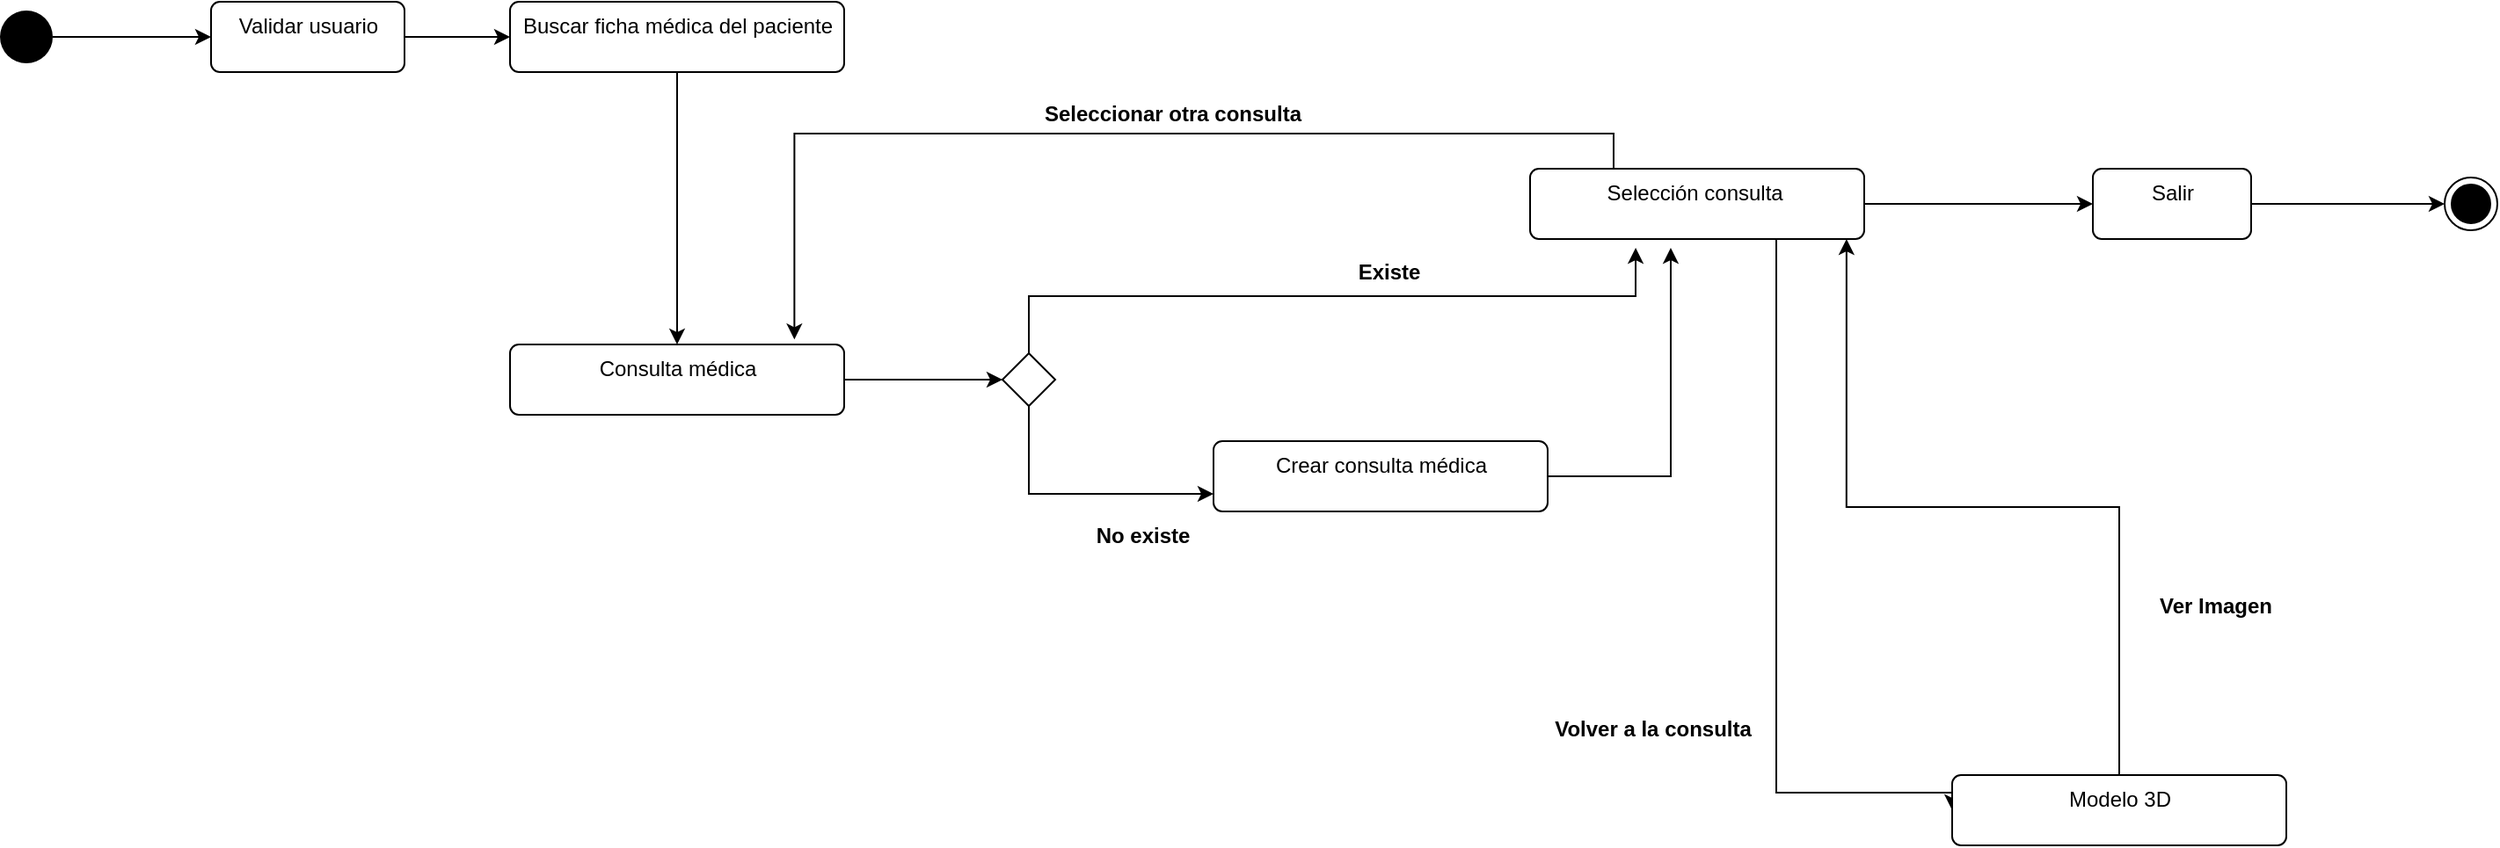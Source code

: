 <mxfile version="13.9.2" type="device"><diagram id="L6W6QyOxZ8R4iY-RzHuF" name="Page-1"><mxGraphModel dx="2031" dy="1053" grid="1" gridSize="10" guides="1" tooltips="1" connect="1" arrows="1" fold="1" page="1" pageScale="1" pageWidth="827" pageHeight="1169" math="0" shadow="0"><root><mxCell id="0"/><mxCell id="1" parent="0"/><mxCell id="aocnfGjHzVYp1b1X7tIC-3" style="edgeStyle=orthogonalEdgeStyle;rounded=0;orthogonalLoop=1;jettySize=auto;html=1;exitX=1;exitY=0.5;exitDx=0;exitDy=0;entryX=0;entryY=0.5;entryDx=0;entryDy=0;" edge="1" parent="1" source="aocnfGjHzVYp1b1X7tIC-1" target="aocnfGjHzVYp1b1X7tIC-2"><mxGeometry relative="1" as="geometry"/></mxCell><mxCell id="aocnfGjHzVYp1b1X7tIC-1" value="" style="ellipse;fillColor=#000000;strokeColor=none;" vertex="1" parent="1"><mxGeometry x="120" y="465" width="30" height="30" as="geometry"/></mxCell><mxCell id="aocnfGjHzVYp1b1X7tIC-5" style="edgeStyle=orthogonalEdgeStyle;rounded=0;orthogonalLoop=1;jettySize=auto;html=1;exitX=1;exitY=0.5;exitDx=0;exitDy=0;entryX=0;entryY=0.5;entryDx=0;entryDy=0;" edge="1" parent="1" source="aocnfGjHzVYp1b1X7tIC-2" target="aocnfGjHzVYp1b1X7tIC-4"><mxGeometry relative="1" as="geometry"/></mxCell><mxCell id="aocnfGjHzVYp1b1X7tIC-2" value="Validar usuario" style="html=1;align=center;verticalAlign=top;rounded=1;absoluteArcSize=1;arcSize=10;dashed=0;" vertex="1" parent="1"><mxGeometry x="240" y="460" width="110" height="40" as="geometry"/></mxCell><mxCell id="aocnfGjHzVYp1b1X7tIC-7" style="edgeStyle=orthogonalEdgeStyle;rounded=0;orthogonalLoop=1;jettySize=auto;html=1;exitX=0.5;exitY=1;exitDx=0;exitDy=0;entryX=0.5;entryY=0;entryDx=0;entryDy=0;" edge="1" parent="1" source="aocnfGjHzVYp1b1X7tIC-4" target="aocnfGjHzVYp1b1X7tIC-6"><mxGeometry relative="1" as="geometry"/></mxCell><mxCell id="aocnfGjHzVYp1b1X7tIC-4" value="Buscar ficha médica del paciente" style="html=1;align=center;verticalAlign=top;rounded=1;absoluteArcSize=1;arcSize=10;dashed=0;" vertex="1" parent="1"><mxGeometry x="410" y="460" width="190" height="40" as="geometry"/></mxCell><mxCell id="aocnfGjHzVYp1b1X7tIC-12" style="edgeStyle=orthogonalEdgeStyle;rounded=0;orthogonalLoop=1;jettySize=auto;html=1;exitX=1;exitY=0.5;exitDx=0;exitDy=0;entryX=0;entryY=0.5;entryDx=0;entryDy=0;" edge="1" parent="1" source="aocnfGjHzVYp1b1X7tIC-6" target="aocnfGjHzVYp1b1X7tIC-9"><mxGeometry relative="1" as="geometry"/></mxCell><mxCell id="aocnfGjHzVYp1b1X7tIC-6" value="Consulta médica" style="html=1;align=center;verticalAlign=top;rounded=1;absoluteArcSize=1;arcSize=10;dashed=0;" vertex="1" parent="1"><mxGeometry x="410" y="655" width="190" height="40" as="geometry"/></mxCell><mxCell id="aocnfGjHzVYp1b1X7tIC-27" style="edgeStyle=orthogonalEdgeStyle;rounded=0;orthogonalLoop=1;jettySize=auto;html=1;exitX=1;exitY=0.5;exitDx=0;exitDy=0;entryX=0.421;entryY=1.125;entryDx=0;entryDy=0;entryPerimeter=0;" edge="1" parent="1" source="aocnfGjHzVYp1b1X7tIC-8" target="aocnfGjHzVYp1b1X7tIC-14"><mxGeometry relative="1" as="geometry"/></mxCell><mxCell id="aocnfGjHzVYp1b1X7tIC-8" value="Crear consulta médica" style="html=1;align=center;verticalAlign=top;rounded=1;absoluteArcSize=1;arcSize=10;dashed=0;" vertex="1" parent="1"><mxGeometry x="810" y="710" width="190" height="40" as="geometry"/></mxCell><mxCell id="aocnfGjHzVYp1b1X7tIC-13" style="edgeStyle=orthogonalEdgeStyle;rounded=0;orthogonalLoop=1;jettySize=auto;html=1;exitX=0.5;exitY=1;exitDx=0;exitDy=0;entryX=0;entryY=0.75;entryDx=0;entryDy=0;" edge="1" parent="1" source="aocnfGjHzVYp1b1X7tIC-9" target="aocnfGjHzVYp1b1X7tIC-8"><mxGeometry relative="1" as="geometry"><Array as="points"><mxPoint x="705" y="740"/></Array></mxGeometry></mxCell><mxCell id="aocnfGjHzVYp1b1X7tIC-23" style="edgeStyle=orthogonalEdgeStyle;rounded=0;orthogonalLoop=1;jettySize=auto;html=1;exitX=0.5;exitY=0;exitDx=0;exitDy=0;entryX=0.316;entryY=1.125;entryDx=0;entryDy=0;entryPerimeter=0;" edge="1" parent="1" source="aocnfGjHzVYp1b1X7tIC-9" target="aocnfGjHzVYp1b1X7tIC-14"><mxGeometry relative="1" as="geometry"/></mxCell><mxCell id="aocnfGjHzVYp1b1X7tIC-9" value="" style="rhombus;whiteSpace=wrap;html=1;" vertex="1" parent="1"><mxGeometry x="690" y="660" width="30" height="30" as="geometry"/></mxCell><mxCell id="aocnfGjHzVYp1b1X7tIC-20" style="edgeStyle=orthogonalEdgeStyle;rounded=0;orthogonalLoop=1;jettySize=auto;html=1;exitX=0.25;exitY=0;exitDx=0;exitDy=0;entryX=0.851;entryY=-0.071;entryDx=0;entryDy=0;entryPerimeter=0;" edge="1" parent="1" source="aocnfGjHzVYp1b1X7tIC-14" target="aocnfGjHzVYp1b1X7tIC-6"><mxGeometry relative="1" as="geometry"/></mxCell><mxCell id="aocnfGjHzVYp1b1X7tIC-25" style="edgeStyle=orthogonalEdgeStyle;rounded=0;orthogonalLoop=1;jettySize=auto;html=1;exitX=0.5;exitY=1;exitDx=0;exitDy=0;entryX=0;entryY=0.5;entryDx=0;entryDy=0;" edge="1" parent="1" source="aocnfGjHzVYp1b1X7tIC-14" target="aocnfGjHzVYp1b1X7tIC-24"><mxGeometry relative="1" as="geometry"><Array as="points"><mxPoint x="1130" y="595"/><mxPoint x="1130" y="910"/><mxPoint x="1230" y="910"/></Array></mxGeometry></mxCell><mxCell id="aocnfGjHzVYp1b1X7tIC-40" style="edgeStyle=orthogonalEdgeStyle;rounded=0;orthogonalLoop=1;jettySize=auto;html=1;exitX=1;exitY=0.5;exitDx=0;exitDy=0;entryX=0;entryY=0.5;entryDx=0;entryDy=0;" edge="1" parent="1" source="aocnfGjHzVYp1b1X7tIC-14" target="aocnfGjHzVYp1b1X7tIC-29"><mxGeometry relative="1" as="geometry"/></mxCell><mxCell id="aocnfGjHzVYp1b1X7tIC-14" value="Selección consulta&amp;nbsp;" style="html=1;align=center;verticalAlign=top;rounded=1;absoluteArcSize=1;arcSize=10;dashed=0;" vertex="1" parent="1"><mxGeometry x="990" y="555" width="190" height="40" as="geometry"/></mxCell><mxCell id="aocnfGjHzVYp1b1X7tIC-26" style="edgeStyle=orthogonalEdgeStyle;rounded=0;orthogonalLoop=1;jettySize=auto;html=1;exitX=0.5;exitY=0;exitDx=0;exitDy=0;entryX=0.947;entryY=1;entryDx=0;entryDy=0;entryPerimeter=0;" edge="1" parent="1" source="aocnfGjHzVYp1b1X7tIC-24" target="aocnfGjHzVYp1b1X7tIC-14"><mxGeometry relative="1" as="geometry"/></mxCell><mxCell id="aocnfGjHzVYp1b1X7tIC-24" value="Modelo 3D" style="html=1;align=center;verticalAlign=top;rounded=1;absoluteArcSize=1;arcSize=10;dashed=0;" vertex="1" parent="1"><mxGeometry x="1230" y="900" width="190" height="40" as="geometry"/></mxCell><mxCell id="aocnfGjHzVYp1b1X7tIC-32" style="edgeStyle=orthogonalEdgeStyle;rounded=0;orthogonalLoop=1;jettySize=auto;html=1;exitX=1;exitY=0.5;exitDx=0;exitDy=0;entryX=0;entryY=0.5;entryDx=0;entryDy=0;" edge="1" parent="1" source="aocnfGjHzVYp1b1X7tIC-29" target="aocnfGjHzVYp1b1X7tIC-31"><mxGeometry relative="1" as="geometry"/></mxCell><mxCell id="aocnfGjHzVYp1b1X7tIC-29" value="Salir" style="html=1;align=center;verticalAlign=top;rounded=1;absoluteArcSize=1;arcSize=10;dashed=0;" vertex="1" parent="1"><mxGeometry x="1310" y="555" width="90" height="40" as="geometry"/></mxCell><mxCell id="aocnfGjHzVYp1b1X7tIC-31" value="" style="ellipse;html=1;shape=endState;fillColor=#000000;strokeColor=#000000;" vertex="1" parent="1"><mxGeometry x="1510" y="560" width="30" height="30" as="geometry"/></mxCell><mxCell id="aocnfGjHzVYp1b1X7tIC-33" value="Existe" style="text;align=center;fontStyle=1;verticalAlign=middle;spacingLeft=3;spacingRight=3;strokeColor=none;rotatable=0;points=[[0,0.5],[1,0.5]];portConstraint=eastwest;" vertex="1" parent="1"><mxGeometry x="870" y="600" width="80" height="26" as="geometry"/></mxCell><mxCell id="aocnfGjHzVYp1b1X7tIC-34" value="No existe" style="text;align=center;fontStyle=1;verticalAlign=middle;spacingLeft=3;spacingRight=3;strokeColor=none;rotatable=0;points=[[0,0.5],[1,0.5]];portConstraint=eastwest;" vertex="1" parent="1"><mxGeometry x="730" y="750" width="80" height="26" as="geometry"/></mxCell><mxCell id="aocnfGjHzVYp1b1X7tIC-35" value="Seleccionar otra consulta" style="text;align=center;fontStyle=1;verticalAlign=middle;spacingLeft=3;spacingRight=3;strokeColor=none;rotatable=0;points=[[0,0.5],[1,0.5]];portConstraint=eastwest;" vertex="1" parent="1"><mxGeometry x="747" y="510" width="80" height="26" as="geometry"/></mxCell><mxCell id="aocnfGjHzVYp1b1X7tIC-38" value="Ver Imagen" style="text;align=center;fontStyle=1;verticalAlign=middle;spacingLeft=3;spacingRight=3;strokeColor=none;rotatable=0;points=[[0,0.5],[1,0.5]];portConstraint=eastwest;" vertex="1" parent="1"><mxGeometry x="1340" y="790" width="80" height="26" as="geometry"/></mxCell><mxCell id="aocnfGjHzVYp1b1X7tIC-39" value="Volver a la consulta" style="text;align=center;fontStyle=1;verticalAlign=middle;spacingLeft=3;spacingRight=3;strokeColor=none;rotatable=0;points=[[0,0.5],[1,0.5]];portConstraint=eastwest;" vertex="1" parent="1"><mxGeometry x="1020" y="860" width="80" height="26" as="geometry"/></mxCell></root></mxGraphModel></diagram></mxfile>